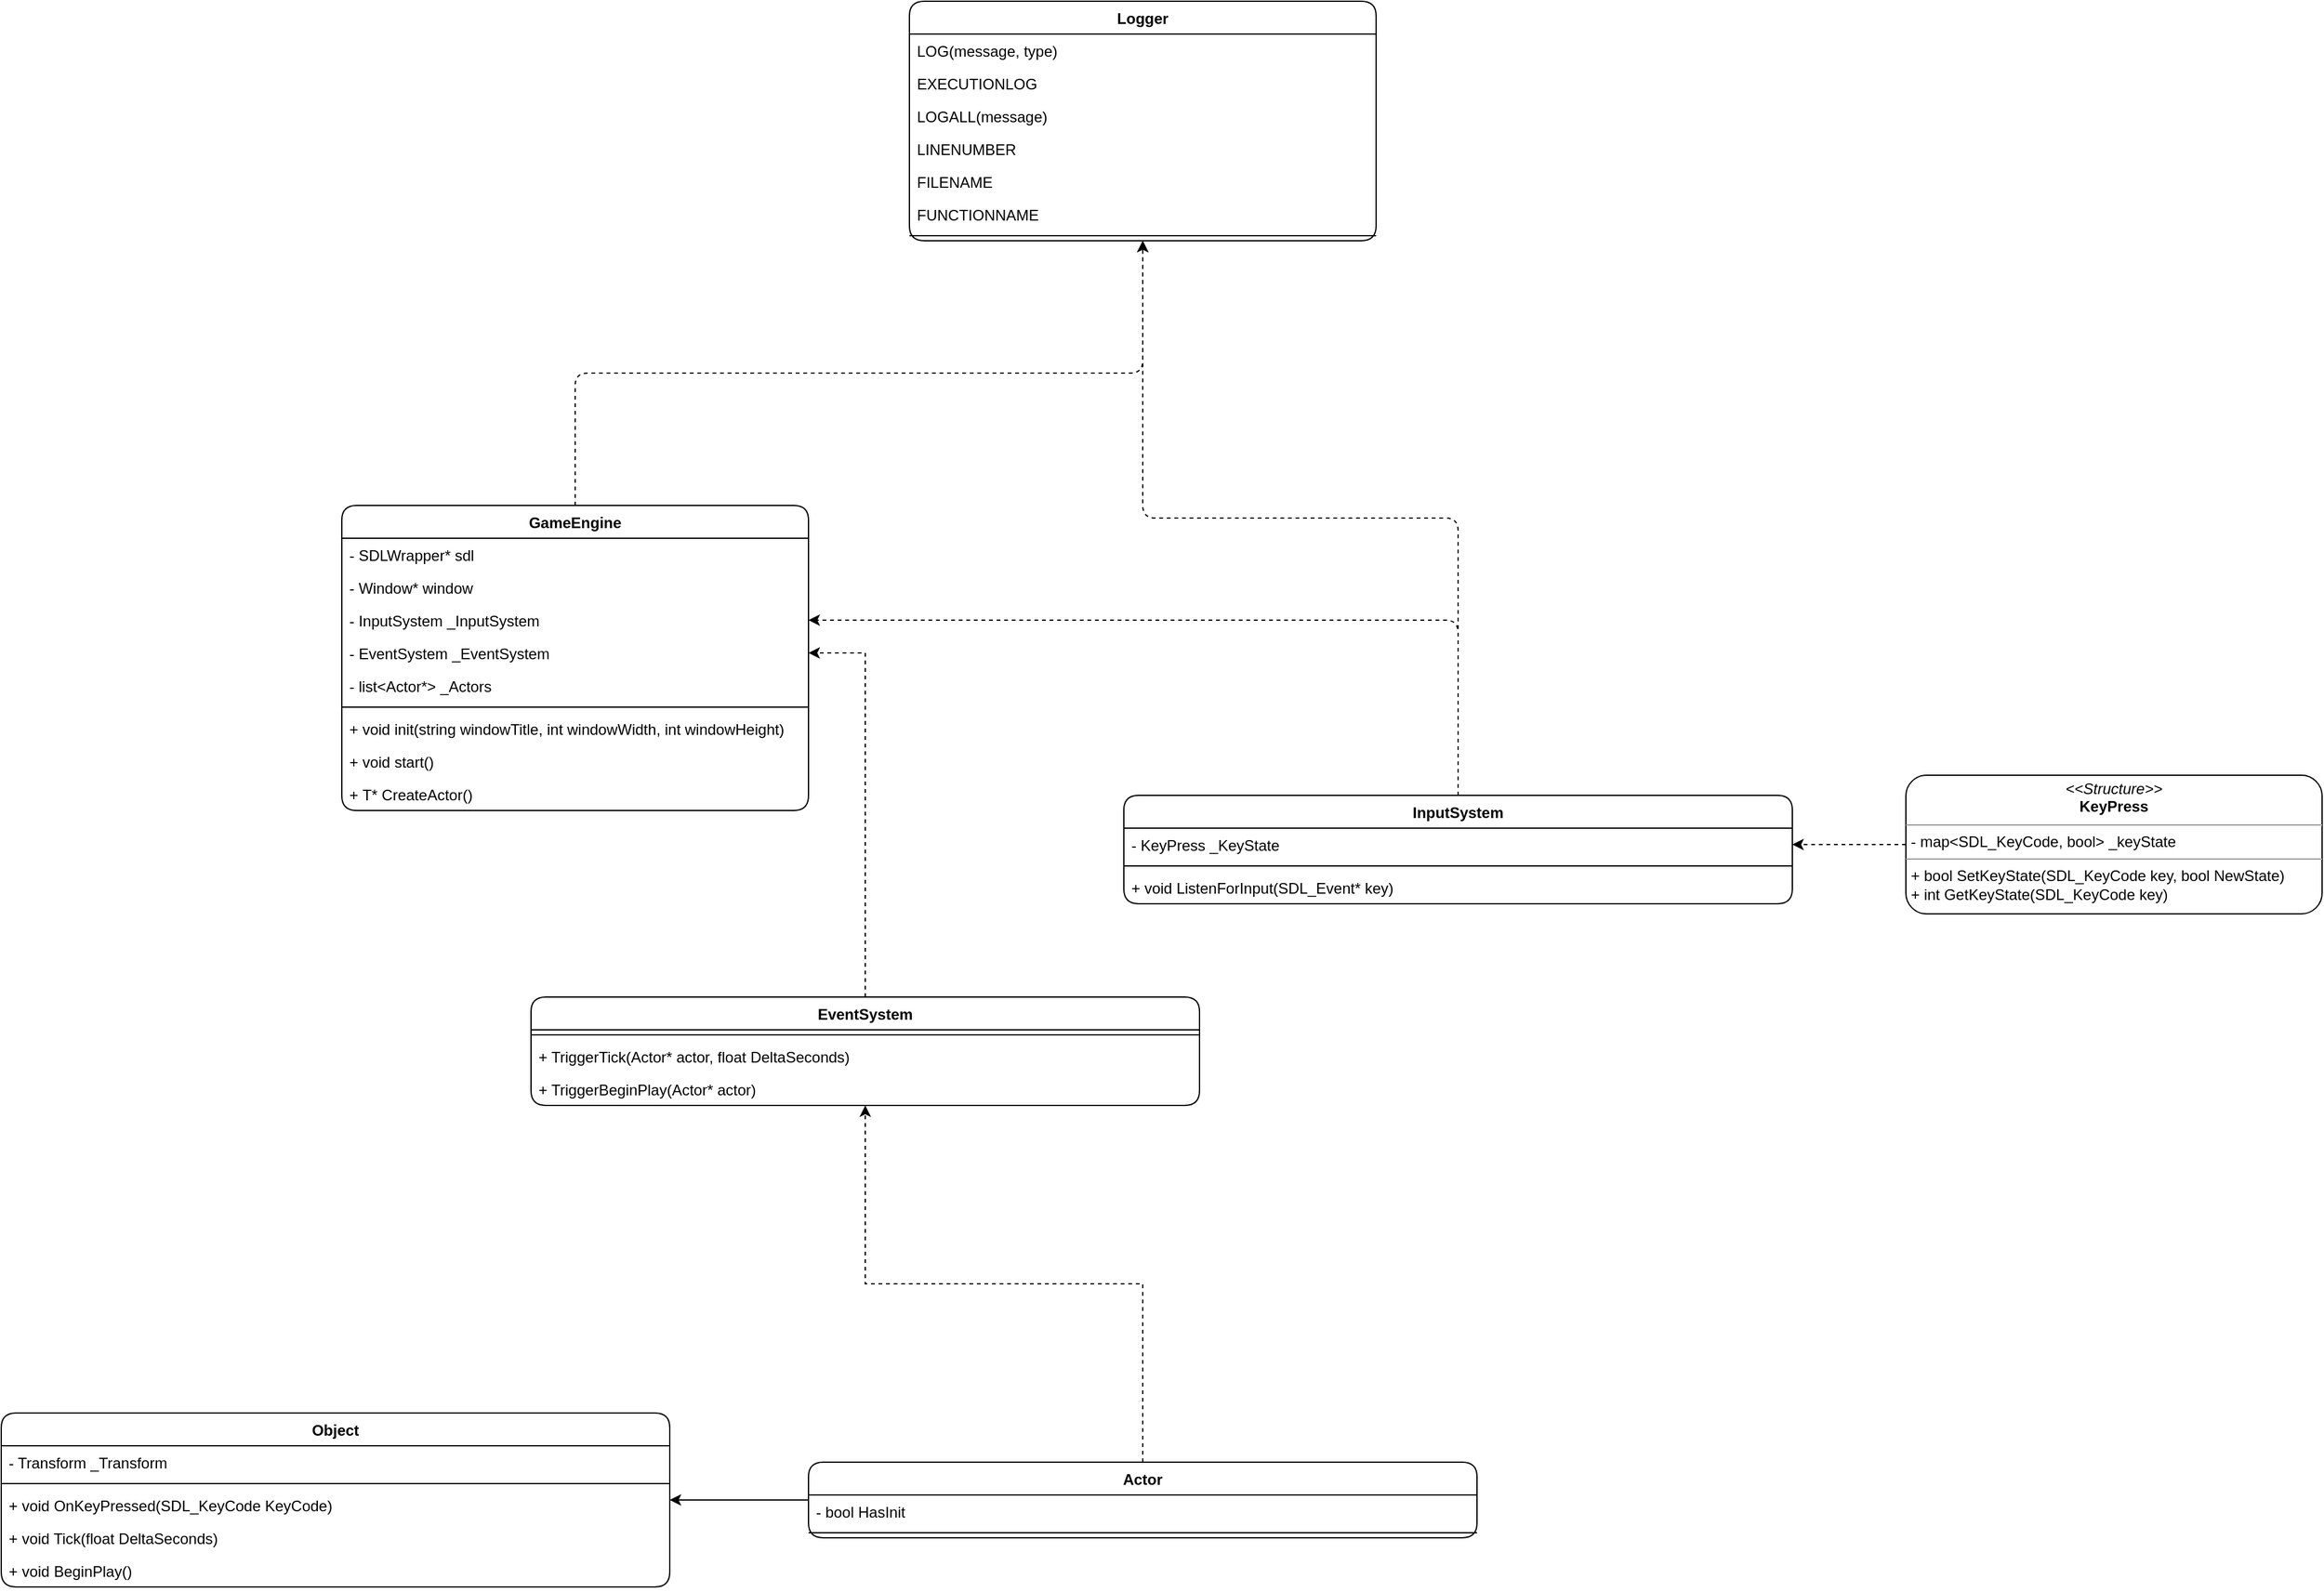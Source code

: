 <mxfile version="20.2.8" type="device"><diagram id="Res_MFt2tQa9ZmmpcqQg" name="Page-1"><mxGraphModel dx="939" dy="574" grid="1" gridSize="10" guides="1" tooltips="1" connect="1" arrows="1" fold="1" page="1" pageScale="1" pageWidth="3300" pageHeight="4681" math="0" shadow="0"><root><mxCell id="0"/><mxCell id="1" parent="0"/><mxCell id="TzonNZ6yyS0ptHYCjy6T-36" style="edgeStyle=orthogonalEdgeStyle;rounded=1;orthogonalLoop=1;jettySize=auto;html=1;exitX=0.5;exitY=0;exitDx=0;exitDy=0;dashed=1;" parent="1" source="TzonNZ6yyS0ptHYCjy6T-5" target="TzonNZ6yyS0ptHYCjy6T-23" edge="1"><mxGeometry relative="1" as="geometry"/></mxCell><mxCell id="TzonNZ6yyS0ptHYCjy6T-5" value="GameEngine" style="swimlane;fontStyle=1;align=center;verticalAlign=top;childLayout=stackLayout;horizontal=1;startSize=26;horizontalStack=0;resizeParent=1;resizeParentMax=0;resizeLast=0;collapsible=1;marginBottom=0;rounded=1;" parent="1" vertex="1"><mxGeometry x="800" y="530" width="370" height="242" as="geometry"/></mxCell><mxCell id="TzonNZ6yyS0ptHYCjy6T-6" value="- SDLWrapper* sdl" style="text;strokeColor=none;fillColor=none;align=left;verticalAlign=top;spacingLeft=4;spacingRight=4;overflow=hidden;rotatable=0;points=[[0,0.5],[1,0.5]];portConstraint=eastwest;rounded=1;" parent="TzonNZ6yyS0ptHYCjy6T-5" vertex="1"><mxGeometry y="26" width="370" height="26" as="geometry"/></mxCell><mxCell id="TzonNZ6yyS0ptHYCjy6T-10" value="- Window* window" style="text;strokeColor=none;fillColor=none;align=left;verticalAlign=top;spacingLeft=4;spacingRight=4;overflow=hidden;rotatable=0;points=[[0,0.5],[1,0.5]];portConstraint=eastwest;rounded=1;" parent="TzonNZ6yyS0ptHYCjy6T-5" vertex="1"><mxGeometry y="52" width="370" height="26" as="geometry"/></mxCell><mxCell id="TzonNZ6yyS0ptHYCjy6T-11" value="- InputSystem _InputSystem" style="text;strokeColor=none;fillColor=none;align=left;verticalAlign=top;spacingLeft=4;spacingRight=4;overflow=hidden;rotatable=0;points=[[0,0.5],[1,0.5]];portConstraint=eastwest;rounded=1;" parent="TzonNZ6yyS0ptHYCjy6T-5" vertex="1"><mxGeometry y="78" width="370" height="26" as="geometry"/></mxCell><mxCell id="SGDce-Z-O2z4yjtDkLk2-1" value="- EventSystem _EventSystem" style="text;strokeColor=none;fillColor=none;align=left;verticalAlign=top;spacingLeft=4;spacingRight=4;overflow=hidden;rotatable=0;points=[[0,0.5],[1,0.5]];portConstraint=eastwest;rounded=1;" vertex="1" parent="TzonNZ6yyS0ptHYCjy6T-5"><mxGeometry y="104" width="370" height="26" as="geometry"/></mxCell><mxCell id="SGDce-Z-O2z4yjtDkLk2-20" value="- list&lt;Actor*&gt; _Actors" style="text;strokeColor=none;fillColor=none;align=left;verticalAlign=top;spacingLeft=4;spacingRight=4;overflow=hidden;rotatable=0;points=[[0,0.5],[1,0.5]];portConstraint=eastwest;rounded=1;" vertex="1" parent="TzonNZ6yyS0ptHYCjy6T-5"><mxGeometry y="130" width="370" height="26" as="geometry"/></mxCell><mxCell id="TzonNZ6yyS0ptHYCjy6T-7" value="" style="line;strokeWidth=1;fillColor=none;align=left;verticalAlign=middle;spacingTop=-1;spacingLeft=3;spacingRight=3;rotatable=0;labelPosition=right;points=[];portConstraint=eastwest;strokeColor=inherit;rounded=1;" parent="TzonNZ6yyS0ptHYCjy6T-5" vertex="1"><mxGeometry y="156" width="370" height="8" as="geometry"/></mxCell><mxCell id="TzonNZ6yyS0ptHYCjy6T-8" value="+ void init(string windowTitle, int windowWidth, int windowHeight)" style="text;strokeColor=none;fillColor=none;align=left;verticalAlign=top;spacingLeft=4;spacingRight=4;overflow=hidden;rotatable=0;points=[[0,0.5],[1,0.5]];portConstraint=eastwest;rounded=1;" parent="TzonNZ6yyS0ptHYCjy6T-5" vertex="1"><mxGeometry y="164" width="370" height="26" as="geometry"/></mxCell><mxCell id="TzonNZ6yyS0ptHYCjy6T-9" value="+ void start()" style="text;strokeColor=none;fillColor=none;align=left;verticalAlign=top;spacingLeft=4;spacingRight=4;overflow=hidden;rotatable=0;points=[[0,0.5],[1,0.5]];portConstraint=eastwest;rounded=1;" parent="TzonNZ6yyS0ptHYCjy6T-5" vertex="1"><mxGeometry y="190" width="370" height="26" as="geometry"/></mxCell><mxCell id="SGDce-Z-O2z4yjtDkLk2-35" value="+ T* CreateActor()" style="text;strokeColor=none;fillColor=none;align=left;verticalAlign=top;spacingLeft=4;spacingRight=4;overflow=hidden;rotatable=0;points=[[0,0.5],[1,0.5]];portConstraint=eastwest;rounded=1;" vertex="1" parent="TzonNZ6yyS0ptHYCjy6T-5"><mxGeometry y="216" width="370" height="26" as="geometry"/></mxCell><mxCell id="TzonNZ6yyS0ptHYCjy6T-37" style="edgeStyle=orthogonalEdgeStyle;rounded=1;orthogonalLoop=1;jettySize=auto;html=1;exitX=0.5;exitY=0;exitDx=0;exitDy=0;dashed=1;" parent="1" source="TzonNZ6yyS0ptHYCjy6T-12" target="TzonNZ6yyS0ptHYCjy6T-23" edge="1"><mxGeometry relative="1" as="geometry"/></mxCell><mxCell id="TzonNZ6yyS0ptHYCjy6T-12" value="InputSystem" style="swimlane;fontStyle=1;align=center;verticalAlign=top;childLayout=stackLayout;horizontal=1;startSize=26;horizontalStack=0;resizeParent=1;resizeParentMax=0;resizeLast=0;collapsible=1;marginBottom=0;rounded=1;" parent="1" vertex="1"><mxGeometry x="1420" y="760" width="530" height="86" as="geometry"/></mxCell><mxCell id="TzonNZ6yyS0ptHYCjy6T-15" value="- KeyPress _KeyState" style="text;strokeColor=none;fillColor=none;align=left;verticalAlign=top;spacingLeft=4;spacingRight=4;overflow=hidden;rotatable=0;points=[[0,0.5],[1,0.5]];portConstraint=eastwest;rounded=1;" parent="TzonNZ6yyS0ptHYCjy6T-12" vertex="1"><mxGeometry y="26" width="530" height="26" as="geometry"/></mxCell><mxCell id="TzonNZ6yyS0ptHYCjy6T-16" value="" style="line;strokeWidth=1;fillColor=none;align=left;verticalAlign=middle;spacingTop=-1;spacingLeft=3;spacingRight=3;rotatable=0;labelPosition=right;points=[];portConstraint=eastwest;strokeColor=inherit;rounded=1;" parent="TzonNZ6yyS0ptHYCjy6T-12" vertex="1"><mxGeometry y="52" width="530" height="8" as="geometry"/></mxCell><mxCell id="TzonNZ6yyS0ptHYCjy6T-17" value="+ void ListenForInput(SDL_Event* key)" style="text;strokeColor=none;fillColor=none;align=left;verticalAlign=top;spacingLeft=4;spacingRight=4;overflow=hidden;rotatable=0;points=[[0,0.5],[1,0.5]];portConstraint=eastwest;rounded=1;" parent="TzonNZ6yyS0ptHYCjy6T-12" vertex="1"><mxGeometry y="60" width="530" height="26" as="geometry"/></mxCell><mxCell id="TzonNZ6yyS0ptHYCjy6T-19" style="edgeStyle=orthogonalEdgeStyle;rounded=1;orthogonalLoop=1;jettySize=auto;html=1;dashed=1;entryX=1;entryY=0.5;entryDx=0;entryDy=0;exitX=0.5;exitY=0;exitDx=0;exitDy=0;" parent="1" source="TzonNZ6yyS0ptHYCjy6T-12" target="TzonNZ6yyS0ptHYCjy6T-11" edge="1"><mxGeometry relative="1" as="geometry"><mxPoint x="1430" y="310" as="sourcePoint"/><mxPoint x="1700" y="350" as="targetPoint"/></mxGeometry></mxCell><mxCell id="TzonNZ6yyS0ptHYCjy6T-22" style="edgeStyle=orthogonalEdgeStyle;rounded=1;orthogonalLoop=1;jettySize=auto;html=1;exitX=0;exitY=0.5;exitDx=0;exitDy=0;entryX=1;entryY=0.5;entryDx=0;entryDy=0;dashed=1;" parent="1" source="TzonNZ6yyS0ptHYCjy6T-20" target="TzonNZ6yyS0ptHYCjy6T-15" edge="1"><mxGeometry relative="1" as="geometry"/></mxCell><mxCell id="TzonNZ6yyS0ptHYCjy6T-20" value="&lt;p style=&quot;margin:0px;margin-top:4px;text-align:center;&quot;&gt;&lt;i&gt;&amp;lt;&amp;lt;Structure&amp;gt;&amp;gt;&lt;/i&gt;&lt;br&gt;&lt;b&gt;KeyPress&lt;/b&gt;&lt;/p&gt;&lt;hr size=&quot;1&quot;&gt;&lt;p style=&quot;margin:0px;margin-left:4px;&quot;&gt;- map&amp;lt;SDL_KeyCode, bool&amp;gt; _keyState&lt;/p&gt;&lt;hr size=&quot;1&quot;&gt;&lt;p style=&quot;margin:0px;margin-left:4px;&quot;&gt;+ bool SetKeyState(SDL_KeyCode key, bool NewState)&lt;br&gt;+ int GetKeyState(SDL_KeyCode key)&lt;/p&gt;" style="verticalAlign=top;align=left;overflow=fill;fontSize=12;fontFamily=Helvetica;html=1;rounded=1;" parent="1" vertex="1"><mxGeometry x="2040" y="744" width="330" height="110" as="geometry"/></mxCell><mxCell id="TzonNZ6yyS0ptHYCjy6T-23" value="Logger" style="swimlane;fontStyle=1;align=center;verticalAlign=top;childLayout=stackLayout;horizontal=1;startSize=26;horizontalStack=0;resizeParent=1;resizeParentMax=0;resizeLast=0;collapsible=1;marginBottom=0;rounded=1;" parent="1" vertex="1"><mxGeometry x="1250" y="130" width="370" height="190" as="geometry"/></mxCell><mxCell id="TzonNZ6yyS0ptHYCjy6T-30" value="LOG(message, type)" style="text;strokeColor=none;fillColor=none;align=left;verticalAlign=top;spacingLeft=4;spacingRight=4;overflow=hidden;rotatable=0;points=[[0,0.5],[1,0.5]];portConstraint=eastwest;rounded=1;" parent="TzonNZ6yyS0ptHYCjy6T-23" vertex="1"><mxGeometry y="26" width="370" height="26" as="geometry"/></mxCell><mxCell id="TzonNZ6yyS0ptHYCjy6T-31" value="EXECUTIONLOG" style="text;strokeColor=none;fillColor=none;align=left;verticalAlign=top;spacingLeft=4;spacingRight=4;overflow=hidden;rotatable=0;points=[[0,0.5],[1,0.5]];portConstraint=eastwest;rounded=1;" parent="TzonNZ6yyS0ptHYCjy6T-23" vertex="1"><mxGeometry y="52" width="370" height="26" as="geometry"/></mxCell><mxCell id="TzonNZ6yyS0ptHYCjy6T-32" value="LOGALL(message)" style="text;strokeColor=none;fillColor=none;align=left;verticalAlign=top;spacingLeft=4;spacingRight=4;overflow=hidden;rotatable=0;points=[[0,0.5],[1,0.5]];portConstraint=eastwest;rounded=1;" parent="TzonNZ6yyS0ptHYCjy6T-23" vertex="1"><mxGeometry y="78" width="370" height="26" as="geometry"/></mxCell><mxCell id="TzonNZ6yyS0ptHYCjy6T-33" value="LINENUMBER" style="text;strokeColor=none;fillColor=none;align=left;verticalAlign=top;spacingLeft=4;spacingRight=4;overflow=hidden;rotatable=0;points=[[0,0.5],[1,0.5]];portConstraint=eastwest;rounded=1;" parent="TzonNZ6yyS0ptHYCjy6T-23" vertex="1"><mxGeometry y="104" width="370" height="26" as="geometry"/></mxCell><mxCell id="TzonNZ6yyS0ptHYCjy6T-34" value="FILENAME" style="text;strokeColor=none;fillColor=none;align=left;verticalAlign=top;spacingLeft=4;spacingRight=4;overflow=hidden;rotatable=0;points=[[0,0.5],[1,0.5]];portConstraint=eastwest;rounded=1;" parent="TzonNZ6yyS0ptHYCjy6T-23" vertex="1"><mxGeometry y="130" width="370" height="26" as="geometry"/></mxCell><mxCell id="TzonNZ6yyS0ptHYCjy6T-35" value="FUNCTIONNAME" style="text;strokeColor=none;fillColor=none;align=left;verticalAlign=top;spacingLeft=4;spacingRight=4;overflow=hidden;rotatable=0;points=[[0,0.5],[1,0.5]];portConstraint=eastwest;rounded=1;" parent="TzonNZ6yyS0ptHYCjy6T-23" vertex="1"><mxGeometry y="156" width="370" height="26" as="geometry"/></mxCell><mxCell id="TzonNZ6yyS0ptHYCjy6T-27" value="" style="line;strokeWidth=1;fillColor=none;align=left;verticalAlign=middle;spacingTop=-1;spacingLeft=3;spacingRight=3;rotatable=0;labelPosition=right;points=[];portConstraint=eastwest;strokeColor=inherit;rounded=1;" parent="TzonNZ6yyS0ptHYCjy6T-23" vertex="1"><mxGeometry y="182" width="370" height="8" as="geometry"/></mxCell><mxCell id="SGDce-Z-O2z4yjtDkLk2-6" style="edgeStyle=orthogonalEdgeStyle;rounded=0;orthogonalLoop=1;jettySize=auto;html=1;exitX=0.5;exitY=0;exitDx=0;exitDy=0;entryX=1;entryY=0.5;entryDx=0;entryDy=0;dashed=1;" edge="1" parent="1" source="SGDce-Z-O2z4yjtDkLk2-2" target="SGDce-Z-O2z4yjtDkLk2-1"><mxGeometry relative="1" as="geometry"/></mxCell><mxCell id="SGDce-Z-O2z4yjtDkLk2-2" value="EventSystem" style="swimlane;fontStyle=1;align=center;verticalAlign=top;childLayout=stackLayout;horizontal=1;startSize=26;horizontalStack=0;resizeParent=1;resizeParentMax=0;resizeLast=0;collapsible=1;marginBottom=0;rounded=1;" vertex="1" parent="1"><mxGeometry x="950" y="920" width="530" height="86" as="geometry"/></mxCell><mxCell id="SGDce-Z-O2z4yjtDkLk2-4" value="" style="line;strokeWidth=1;fillColor=none;align=left;verticalAlign=middle;spacingTop=-1;spacingLeft=3;spacingRight=3;rotatable=0;labelPosition=right;points=[];portConstraint=eastwest;strokeColor=inherit;rounded=1;" vertex="1" parent="SGDce-Z-O2z4yjtDkLk2-2"><mxGeometry y="26" width="530" height="8" as="geometry"/></mxCell><mxCell id="SGDce-Z-O2z4yjtDkLk2-26" value="+ TriggerTick(Actor* actor, float DeltaSeconds)" style="text;strokeColor=none;fillColor=none;align=left;verticalAlign=top;spacingLeft=4;spacingRight=4;overflow=hidden;rotatable=0;points=[[0,0.5],[1,0.5]];portConstraint=eastwest;rounded=1;" vertex="1" parent="SGDce-Z-O2z4yjtDkLk2-2"><mxGeometry y="34" width="530" height="26" as="geometry"/></mxCell><mxCell id="SGDce-Z-O2z4yjtDkLk2-27" value="+ TriggerBeginPlay(Actor* actor)" style="text;strokeColor=none;fillColor=none;align=left;verticalAlign=top;spacingLeft=4;spacingRight=4;overflow=hidden;rotatable=0;points=[[0,0.5],[1,0.5]];portConstraint=eastwest;rounded=1;" vertex="1" parent="SGDce-Z-O2z4yjtDkLk2-2"><mxGeometry y="60" width="530" height="26" as="geometry"/></mxCell><mxCell id="SGDce-Z-O2z4yjtDkLk2-10" value="Object" style="swimlane;fontStyle=1;align=center;verticalAlign=top;childLayout=stackLayout;horizontal=1;startSize=26;horizontalStack=0;resizeParent=1;resizeParentMax=0;resizeLast=0;collapsible=1;marginBottom=0;rounded=1;" vertex="1" parent="1"><mxGeometry x="530" y="1250" width="530" height="138" as="geometry"/></mxCell><mxCell id="SGDce-Z-O2z4yjtDkLk2-12" value="- Transform _Transform" style="text;strokeColor=none;fillColor=none;align=left;verticalAlign=top;spacingLeft=4;spacingRight=4;overflow=hidden;rotatable=0;points=[[0,0.5],[1,0.5]];portConstraint=eastwest;rounded=1;" vertex="1" parent="SGDce-Z-O2z4yjtDkLk2-10"><mxGeometry y="26" width="530" height="26" as="geometry"/></mxCell><mxCell id="SGDce-Z-O2z4yjtDkLk2-11" value="" style="line;strokeWidth=1;fillColor=none;align=left;verticalAlign=middle;spacingTop=-1;spacingLeft=3;spacingRight=3;rotatable=0;labelPosition=right;points=[];portConstraint=eastwest;strokeColor=inherit;rounded=1;" vertex="1" parent="SGDce-Z-O2z4yjtDkLk2-10"><mxGeometry y="52" width="530" height="8" as="geometry"/></mxCell><mxCell id="SGDce-Z-O2z4yjtDkLk2-9" value="+ void OnKeyPressed(SDL_KeyCode KeyCode)" style="text;strokeColor=none;fillColor=none;align=left;verticalAlign=top;spacingLeft=4;spacingRight=4;overflow=hidden;rotatable=0;points=[[0,0.5],[1,0.5]];portConstraint=eastwest;rounded=1;" vertex="1" parent="SGDce-Z-O2z4yjtDkLk2-10"><mxGeometry y="60" width="530" height="26" as="geometry"/></mxCell><mxCell id="SGDce-Z-O2z4yjtDkLk2-7" value="+ void Tick(float DeltaSeconds)" style="text;strokeColor=none;fillColor=none;align=left;verticalAlign=top;spacingLeft=4;spacingRight=4;overflow=hidden;rotatable=0;points=[[0,0.5],[1,0.5]];portConstraint=eastwest;rounded=1;" vertex="1" parent="SGDce-Z-O2z4yjtDkLk2-10"><mxGeometry y="86" width="530" height="26" as="geometry"/></mxCell><mxCell id="SGDce-Z-O2z4yjtDkLk2-8" value="+ void BeginPlay()" style="text;strokeColor=none;fillColor=none;align=left;verticalAlign=top;spacingLeft=4;spacingRight=4;overflow=hidden;rotatable=0;points=[[0,0.5],[1,0.5]];portConstraint=eastwest;rounded=1;" vertex="1" parent="SGDce-Z-O2z4yjtDkLk2-10"><mxGeometry y="112" width="530" height="26" as="geometry"/></mxCell><mxCell id="SGDce-Z-O2z4yjtDkLk2-19" style="edgeStyle=orthogonalEdgeStyle;rounded=0;orthogonalLoop=1;jettySize=auto;html=1;" edge="1" parent="1" source="SGDce-Z-O2z4yjtDkLk2-13" target="SGDce-Z-O2z4yjtDkLk2-10"><mxGeometry relative="1" as="geometry"/></mxCell><mxCell id="SGDce-Z-O2z4yjtDkLk2-34" style="edgeStyle=orthogonalEdgeStyle;rounded=0;orthogonalLoop=1;jettySize=auto;html=1;exitX=0.5;exitY=0;exitDx=0;exitDy=0;dashed=1;" edge="1" parent="1" source="SGDce-Z-O2z4yjtDkLk2-13" target="SGDce-Z-O2z4yjtDkLk2-2"><mxGeometry relative="1" as="geometry"/></mxCell><mxCell id="SGDce-Z-O2z4yjtDkLk2-13" value="Actor&#10;" style="swimlane;fontStyle=1;align=center;verticalAlign=top;childLayout=stackLayout;horizontal=1;startSize=26;horizontalStack=0;resizeParent=1;resizeParentMax=0;resizeLast=0;collapsible=1;marginBottom=0;rounded=1;" vertex="1" parent="1"><mxGeometry x="1170" y="1289" width="530" height="60" as="geometry"/></mxCell><mxCell id="SGDce-Z-O2z4yjtDkLk2-28" value="- bool HasInit" style="text;strokeColor=none;fillColor=none;align=left;verticalAlign=top;spacingLeft=4;spacingRight=4;overflow=hidden;rotatable=0;points=[[0,0.5],[1,0.5]];portConstraint=eastwest;rounded=1;" vertex="1" parent="SGDce-Z-O2z4yjtDkLk2-13"><mxGeometry y="26" width="530" height="26" as="geometry"/></mxCell><mxCell id="SGDce-Z-O2z4yjtDkLk2-15" value="" style="line;strokeWidth=1;fillColor=none;align=left;verticalAlign=middle;spacingTop=-1;spacingLeft=3;spacingRight=3;rotatable=0;labelPosition=right;points=[];portConstraint=eastwest;strokeColor=inherit;rounded=1;" vertex="1" parent="SGDce-Z-O2z4yjtDkLk2-13"><mxGeometry y="52" width="530" height="8" as="geometry"/></mxCell></root></mxGraphModel></diagram></mxfile>